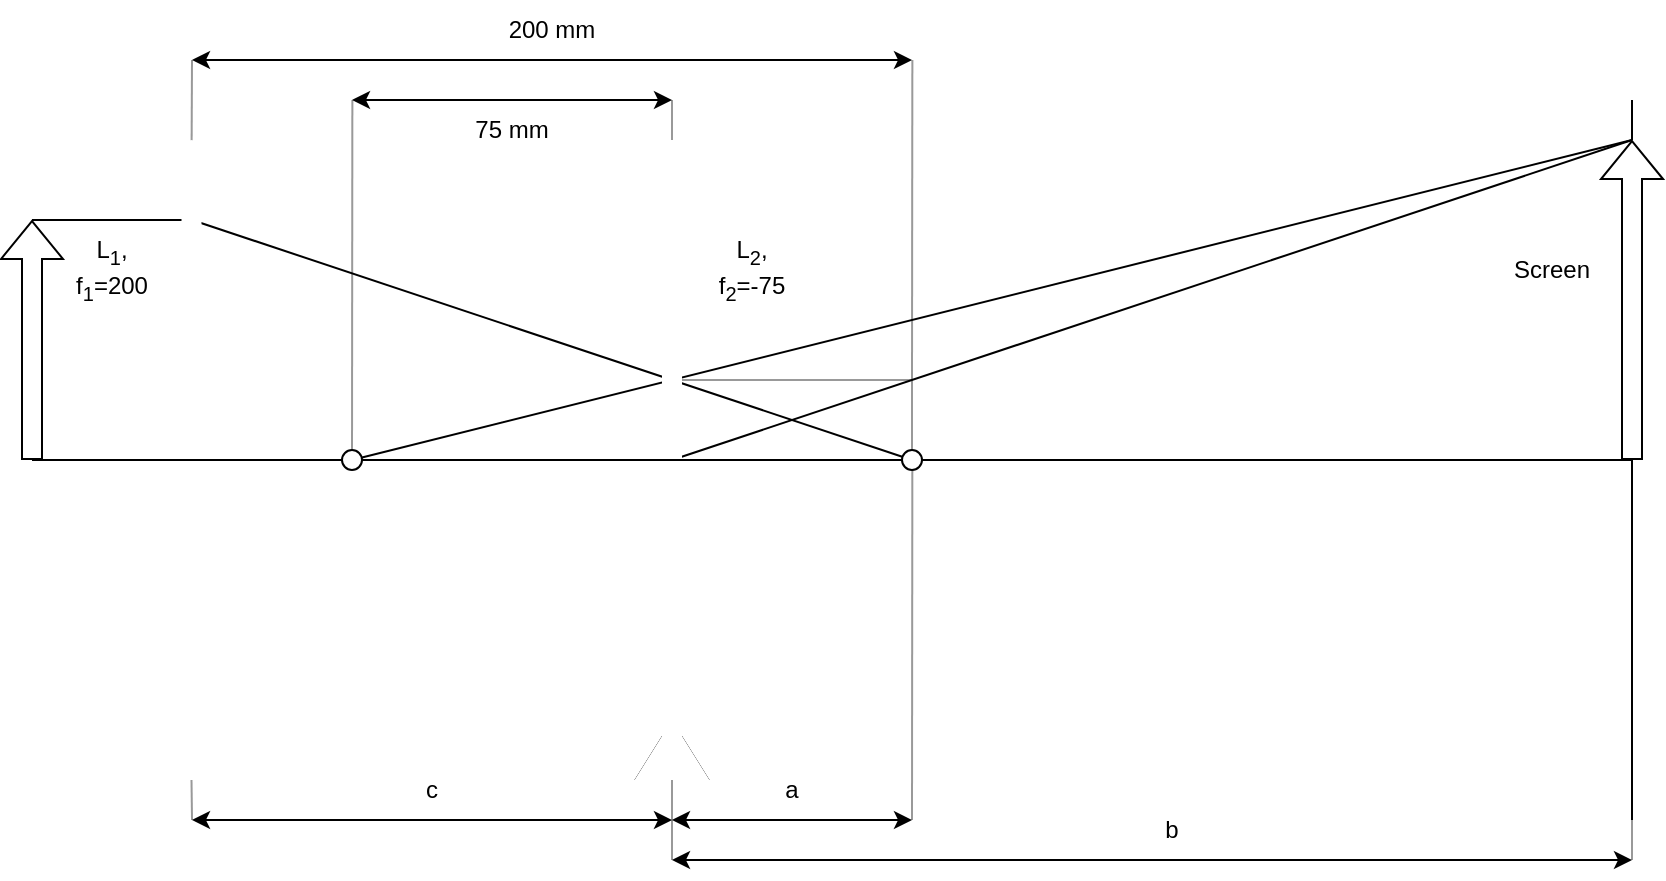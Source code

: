<mxfile>
    <diagram id="h17Kq1fYVlkzOT2byBLN" name="Page-1">
        <mxGraphModel dx="459" dy="218" grid="1" gridSize="10" guides="1" tooltips="1" connect="1" arrows="1" fold="1" page="1" pageScale="1" pageWidth="1169" pageHeight="827" math="0" shadow="0">
            <root>
                <mxCell id="0"/>
                <mxCell id="1" parent="0"/>
                <mxCell id="kd8pXG1fjtVr0i-MkSHm-72" value="" style="shape=flexArrow;endArrow=classic;html=1;rounded=0;" parent="1" edge="1">
                    <mxGeometry width="50" height="50" relative="1" as="geometry">
                        <mxPoint x="40" y="400" as="sourcePoint"/>
                        <mxPoint x="40" y="280" as="targetPoint"/>
                    </mxGeometry>
                </mxCell>
                <mxCell id="kd8pXG1fjtVr0i-MkSHm-7" value="" style="triangle;whiteSpace=wrap;html=1;direction=north;strokeColor=none;fillColor=#000000;" parent="1" vertex="1">
                    <mxGeometry x="341.25" y="530" width="37.5" height="30" as="geometry"/>
                </mxCell>
                <mxCell id="kd8pXG1fjtVr0i-MkSHm-15" value="" style="endArrow=none;html=1;rounded=0;" parent="1" edge="1">
                    <mxGeometry width="50" height="50" relative="1" as="geometry">
                        <mxPoint x="40" y="280" as="sourcePoint"/>
                        <mxPoint x="120" y="280" as="targetPoint"/>
                    </mxGeometry>
                </mxCell>
                <mxCell id="kd8pXG1fjtVr0i-MkSHm-20" value="" style="endArrow=none;html=1;rounded=0;strokeColor=#999999;" parent="1" edge="1">
                    <mxGeometry width="50" height="50" relative="1" as="geometry">
                        <mxPoint x="360" y="360" as="sourcePoint"/>
                        <mxPoint x="480" y="360" as="targetPoint"/>
                    </mxGeometry>
                </mxCell>
                <mxCell id="kd8pXG1fjtVr0i-MkSHm-22" value="" style="endArrow=none;html=1;rounded=0;strokeColor=#999999;" parent="1" edge="1">
                    <mxGeometry width="50" height="50" relative="1" as="geometry">
                        <mxPoint x="480" y="400" as="sourcePoint"/>
                        <mxPoint x="480" y="360" as="targetPoint"/>
                    </mxGeometry>
                </mxCell>
                <mxCell id="kd8pXG1fjtVr0i-MkSHm-32" value="" style="rounded=0;whiteSpace=wrap;html=1;strokeColor=none;fillColor=#000000;" parent="1" vertex="1">
                    <mxGeometry x="355" y="260" width="10" height="280" as="geometry"/>
                </mxCell>
                <mxCell id="kd8pXG1fjtVr0i-MkSHm-37" value="&lt;div&gt;L&lt;sub&gt;1&lt;/sub&gt;,&lt;/div&gt;&lt;div align=&quot;left&quot;&gt;f&lt;sub&gt;1&lt;/sub&gt;=200&lt;br&gt;&lt;/div&gt;" style="text;html=1;strokeColor=none;fillColor=none;align=center;verticalAlign=middle;whiteSpace=wrap;rounded=0;" parent="1" vertex="1">
                    <mxGeometry x="50" y="290" width="60" height="30" as="geometry"/>
                </mxCell>
                <mxCell id="kd8pXG1fjtVr0i-MkSHm-40" value="&lt;div&gt;L&lt;sub&gt;2&lt;/sub&gt;,&lt;/div&gt;&lt;div align=&quot;left&quot;&gt;f&lt;sub&gt;2&lt;/sub&gt;=-75&lt;br&gt;&lt;/div&gt;" style="text;html=1;strokeColor=none;fillColor=none;align=center;verticalAlign=middle;whiteSpace=wrap;rounded=0;" parent="1" vertex="1">
                    <mxGeometry x="370" y="290" width="60" height="30" as="geometry"/>
                </mxCell>
                <mxCell id="kd8pXG1fjtVr0i-MkSHm-41" value="200&amp;nbsp;mm" style="text;html=1;strokeColor=none;fillColor=none;align=center;verticalAlign=middle;whiteSpace=wrap;rounded=0;" parent="1" vertex="1">
                    <mxGeometry x="270" y="170" width="60" height="30" as="geometry"/>
                </mxCell>
                <mxCell id="kd8pXG1fjtVr0i-MkSHm-43" value="75 mm" style="text;html=1;strokeColor=none;fillColor=none;align=center;verticalAlign=middle;whiteSpace=wrap;rounded=0;" parent="1" vertex="1">
                    <mxGeometry x="250" y="220" width="60" height="30" as="geometry"/>
                </mxCell>
                <mxCell id="kd8pXG1fjtVr0i-MkSHm-45" value="" style="endArrow=none;html=1;rounded=0;strokeColor=#999999;" parent="1" target="kd8pXG1fjtVr0i-MkSHm-5" edge="1">
                    <mxGeometry width="50" height="50" relative="1" as="geometry">
                        <mxPoint x="120" y="200" as="sourcePoint"/>
                        <mxPoint x="490" y="370" as="targetPoint"/>
                    </mxGeometry>
                </mxCell>
                <mxCell id="kd8pXG1fjtVr0i-MkSHm-46" value="" style="endArrow=none;html=1;rounded=0;strokeColor=#999999;" parent="1" edge="1">
                    <mxGeometry width="50" height="50" relative="1" as="geometry">
                        <mxPoint x="200.18" y="220" as="sourcePoint"/>
                        <mxPoint x="200" y="400" as="targetPoint"/>
                    </mxGeometry>
                </mxCell>
                <mxCell id="kd8pXG1fjtVr0i-MkSHm-47" value="" style="endArrow=none;html=1;rounded=0;strokeColor=#999999;" parent="1" edge="1">
                    <mxGeometry width="50" height="50" relative="1" as="geometry">
                        <mxPoint x="480.18" y="200" as="sourcePoint"/>
                        <mxPoint x="480" y="360" as="targetPoint"/>
                    </mxGeometry>
                </mxCell>
                <mxCell id="kd8pXG1fjtVr0i-MkSHm-48" value="" style="endArrow=none;html=1;rounded=0;strokeColor=#999999;" parent="1" edge="1">
                    <mxGeometry width="50" height="50" relative="1" as="geometry">
                        <mxPoint x="480.18" y="400" as="sourcePoint"/>
                        <mxPoint x="480" y="580" as="targetPoint"/>
                    </mxGeometry>
                </mxCell>
                <mxCell id="kd8pXG1fjtVr0i-MkSHm-49" value="" style="endArrow=none;html=1;rounded=0;strokeColor=#999999;" parent="1" edge="1">
                    <mxGeometry width="50" height="50" relative="1" as="geometry">
                        <mxPoint x="840" y="580" as="sourcePoint"/>
                        <mxPoint x="840" y="600" as="targetPoint"/>
                    </mxGeometry>
                </mxCell>
                <mxCell id="kd8pXG1fjtVr0i-MkSHm-50" value="" style="endArrow=none;html=1;rounded=0;strokeColor=#999999;exitX=1;exitY=0.5;exitDx=0;exitDy=0;" parent="1" source="kd8pXG1fjtVr0i-MkSHm-6" edge="1">
                    <mxGeometry width="50" height="50" relative="1" as="geometry">
                        <mxPoint x="60.18" y="600" as="sourcePoint"/>
                        <mxPoint x="120" y="580" as="targetPoint"/>
                    </mxGeometry>
                </mxCell>
                <mxCell id="kd8pXG1fjtVr0i-MkSHm-51" value="" style="endArrow=none;html=1;rounded=0;strokeColor=#999999;exitX=0;exitY=0.5;exitDx=0;exitDy=0;" parent="1" source="kd8pXG1fjtVr0i-MkSHm-7" edge="1">
                    <mxGeometry width="50" height="50" relative="1" as="geometry">
                        <mxPoint x="129.75" y="570" as="sourcePoint"/>
                        <mxPoint x="360" y="600" as="targetPoint"/>
                    </mxGeometry>
                </mxCell>
                <mxCell id="kd8pXG1fjtVr0i-MkSHm-52" value="" style="endArrow=none;html=1;rounded=0;strokeColor=#999999;entryX=0;entryY=0.5;entryDx=0;entryDy=0;" parent="1" target="kd8pXG1fjtVr0i-MkSHm-8" edge="1">
                    <mxGeometry width="50" height="50" relative="1" as="geometry">
                        <mxPoint x="360" y="220" as="sourcePoint"/>
                        <mxPoint x="370" y="610" as="targetPoint"/>
                    </mxGeometry>
                </mxCell>
                <mxCell id="kd8pXG1fjtVr0i-MkSHm-53" value="" style="endArrow=none;html=1;rounded=0;" parent="1" edge="1">
                    <mxGeometry width="50" height="50" relative="1" as="geometry">
                        <mxPoint x="41" y="280" as="sourcePoint"/>
                        <mxPoint x="121" y="280" as="targetPoint"/>
                    </mxGeometry>
                </mxCell>
                <mxCell id="kd8pXG1fjtVr0i-MkSHm-17" value="" style="endArrow=none;html=1;rounded=0;" parent="1" edge="1">
                    <mxGeometry width="50" height="50" relative="1" as="geometry">
                        <mxPoint x="120" y="280" as="sourcePoint"/>
                        <mxPoint x="480" y="400" as="targetPoint"/>
                    </mxGeometry>
                </mxCell>
                <mxCell id="kd8pXG1fjtVr0i-MkSHm-24" value="" style="endArrow=none;html=1;rounded=0;" parent="1" edge="1">
                    <mxGeometry width="50" height="50" relative="1" as="geometry">
                        <mxPoint x="200" y="400" as="sourcePoint"/>
                        <mxPoint x="840" y="240" as="targetPoint"/>
                    </mxGeometry>
                </mxCell>
                <mxCell id="kd8pXG1fjtVr0i-MkSHm-27" value="" style="endArrow=none;html=1;rounded=0;" parent="1" edge="1">
                    <mxGeometry width="50" height="50" relative="1" as="geometry">
                        <mxPoint x="360" y="400" as="sourcePoint"/>
                        <mxPoint x="840" y="240" as="targetPoint"/>
                    </mxGeometry>
                </mxCell>
                <mxCell id="kd8pXG1fjtVr0i-MkSHm-54" value="" style="endArrow=none;html=1;rounded=0;" parent="1" edge="1">
                    <mxGeometry width="50" height="50" relative="1" as="geometry">
                        <mxPoint x="41" y="280" as="sourcePoint"/>
                        <mxPoint x="121" y="280" as="targetPoint"/>
                    </mxGeometry>
                </mxCell>
                <mxCell id="kd8pXG1fjtVr0i-MkSHm-5" value="" style="triangle;whiteSpace=wrap;html=1;direction=north;strokeColor=none;" parent="1" vertex="1">
                    <mxGeometry x="101" y="240" width="37.5" height="30" as="geometry"/>
                </mxCell>
                <mxCell id="kd8pXG1fjtVr0i-MkSHm-6" value="" style="triangle;whiteSpace=wrap;html=1;direction=south;strokeColor=none;" parent="1" vertex="1">
                    <mxGeometry x="101" y="530" width="37.5" height="30" as="geometry"/>
                </mxCell>
                <mxCell id="kd8pXG1fjtVr0i-MkSHm-4" value="" style="rounded=0;whiteSpace=wrap;html=1;strokeColor=none;" parent="1" vertex="1">
                    <mxGeometry x="114.75" y="270" width="10" height="260" as="geometry"/>
                </mxCell>
                <mxCell id="kd8pXG1fjtVr0i-MkSHm-57" value="" style="triangle;whiteSpace=wrap;html=1;direction=north;strokeColor=none;fillColor=#000000;" parent="1" vertex="1">
                    <mxGeometry x="341.25" y="530" width="37.5" height="30" as="geometry"/>
                </mxCell>
                <mxCell id="kd8pXG1fjtVr0i-MkSHm-8" value="" style="triangle;whiteSpace=wrap;html=1;direction=south;strokeColor=none;" parent="1" vertex="1">
                    <mxGeometry x="341.25" y="240" width="37.5" height="30" as="geometry"/>
                </mxCell>
                <mxCell id="kd8pXG1fjtVr0i-MkSHm-58" value="" style="triangle;whiteSpace=wrap;html=1;direction=north;strokeColor=none;" parent="1" vertex="1">
                    <mxGeometry x="341.25" y="530" width="37.5" height="30" as="geometry"/>
                </mxCell>
                <mxCell id="kd8pXG1fjtVr0i-MkSHm-59" value="" style="rounded=0;whiteSpace=wrap;html=1;strokeColor=none;" parent="1" vertex="1">
                    <mxGeometry x="355" y="260" width="10" height="280" as="geometry"/>
                </mxCell>
                <mxCell id="kd8pXG1fjtVr0i-MkSHm-19" value="" style="endArrow=classic;startArrow=classic;html=1;rounded=0;" parent="1" edge="1">
                    <mxGeometry width="50" height="50" relative="1" as="geometry">
                        <mxPoint x="120" y="200" as="sourcePoint"/>
                        <mxPoint x="480" y="200" as="targetPoint"/>
                    </mxGeometry>
                </mxCell>
                <mxCell id="kd8pXG1fjtVr0i-MkSHm-33" value="" style="endArrow=classic;startArrow=classic;html=1;rounded=0;" parent="1" edge="1">
                    <mxGeometry width="50" height="50" relative="1" as="geometry">
                        <mxPoint x="200" y="220" as="sourcePoint"/>
                        <mxPoint x="360" y="220" as="targetPoint"/>
                    </mxGeometry>
                </mxCell>
                <mxCell id="kd8pXG1fjtVr0i-MkSHm-34" value="" style="endArrow=classic;startArrow=classic;html=1;rounded=0;" parent="1" edge="1">
                    <mxGeometry width="50" height="50" relative="1" as="geometry">
                        <mxPoint x="120" y="580" as="sourcePoint"/>
                        <mxPoint x="360" y="580" as="targetPoint"/>
                    </mxGeometry>
                </mxCell>
                <mxCell id="kd8pXG1fjtVr0i-MkSHm-35" value="" style="endArrow=classic;startArrow=classic;html=1;rounded=0;" parent="1" edge="1">
                    <mxGeometry width="50" height="50" relative="1" as="geometry">
                        <mxPoint x="360" y="580" as="sourcePoint"/>
                        <mxPoint x="480" y="580" as="targetPoint"/>
                    </mxGeometry>
                </mxCell>
                <mxCell id="kd8pXG1fjtVr0i-MkSHm-36" value="" style="endArrow=classic;startArrow=classic;html=1;rounded=0;" parent="1" edge="1">
                    <mxGeometry width="50" height="50" relative="1" as="geometry">
                        <mxPoint x="360" y="600" as="sourcePoint"/>
                        <mxPoint x="840" y="600" as="targetPoint"/>
                    </mxGeometry>
                </mxCell>
                <mxCell id="kd8pXG1fjtVr0i-MkSHm-63" value="a" style="text;html=1;strokeColor=none;fillColor=none;align=center;verticalAlign=middle;whiteSpace=wrap;rounded=0;" parent="1" vertex="1">
                    <mxGeometry x="390" y="550" width="60" height="30" as="geometry"/>
                </mxCell>
                <mxCell id="kd8pXG1fjtVr0i-MkSHm-64" value="b" style="text;html=1;strokeColor=none;fillColor=none;align=center;verticalAlign=middle;whiteSpace=wrap;rounded=0;" parent="1" vertex="1">
                    <mxGeometry x="580" y="570" width="60" height="30" as="geometry"/>
                </mxCell>
                <mxCell id="kd8pXG1fjtVr0i-MkSHm-65" value="c" style="text;html=1;strokeColor=none;fillColor=none;align=center;verticalAlign=middle;whiteSpace=wrap;rounded=0;" parent="1" vertex="1">
                    <mxGeometry x="210" y="550" width="60" height="30" as="geometry"/>
                </mxCell>
                <mxCell id="kd8pXG1fjtVr0i-MkSHm-70" value="" style="endArrow=none;html=1;rounded=0;" parent="1" edge="1">
                    <mxGeometry width="50" height="50" relative="1" as="geometry">
                        <mxPoint x="40" y="400" as="sourcePoint"/>
                        <mxPoint x="475" y="400" as="targetPoint"/>
                    </mxGeometry>
                </mxCell>
                <mxCell id="kd8pXG1fjtVr0i-MkSHm-1" value="" style="endArrow=none;html=1;rounded=0;startArrow=none;" parent="1" edge="1">
                    <mxGeometry width="50" height="50" relative="1" as="geometry">
                        <mxPoint x="485" y="400" as="sourcePoint"/>
                        <mxPoint x="840" y="400" as="targetPoint"/>
                    </mxGeometry>
                </mxCell>
                <mxCell id="kd8pXG1fjtVr0i-MkSHm-31" value="" style="endArrow=none;html=1;rounded=0;" parent="1" edge="1">
                    <mxGeometry width="50" height="50" relative="1" as="geometry">
                        <mxPoint x="840" y="580" as="sourcePoint"/>
                        <mxPoint x="840" y="400" as="targetPoint"/>
                    </mxGeometry>
                </mxCell>
                <mxCell id="kd8pXG1fjtVr0i-MkSHm-67" value="&lt;div&gt;Screen&lt;/div&gt;" style="text;html=1;strokeColor=none;fillColor=none;align=center;verticalAlign=middle;whiteSpace=wrap;rounded=0;" parent="1" vertex="1">
                    <mxGeometry x="770" y="290" width="60" height="30" as="geometry"/>
                </mxCell>
                <mxCell id="kd8pXG1fjtVr0i-MkSHm-73" value="" style="shape=flexArrow;endArrow=classic;html=1;rounded=0;fillColor=none;" parent="1" edge="1">
                    <mxGeometry width="50" height="50" relative="1" as="geometry">
                        <mxPoint x="840" y="400" as="sourcePoint"/>
                        <mxPoint x="840" y="240" as="targetPoint"/>
                    </mxGeometry>
                </mxCell>
                <mxCell id="kd8pXG1fjtVr0i-MkSHm-74" value="" style="endArrow=none;html=1;rounded=0;" parent="1" edge="1">
                    <mxGeometry width="50" height="50" relative="1" as="geometry">
                        <mxPoint x="840" y="240" as="sourcePoint"/>
                        <mxPoint x="840" y="220" as="targetPoint"/>
                    </mxGeometry>
                </mxCell>
                <mxCell id="kd8pXG1fjtVr0i-MkSHm-68" value="" style="ellipse;whiteSpace=wrap;html=1;aspect=fixed;" parent="1" vertex="1">
                    <mxGeometry x="195" y="395" width="10" height="10" as="geometry"/>
                </mxCell>
                <mxCell id="kd8pXG1fjtVr0i-MkSHm-71" value="" style="ellipse;whiteSpace=wrap;html=1;aspect=fixed;" parent="1" vertex="1">
                    <mxGeometry x="475" y="395" width="10" height="10" as="geometry"/>
                </mxCell>
            </root>
        </mxGraphModel>
    </diagram>
</mxfile>
